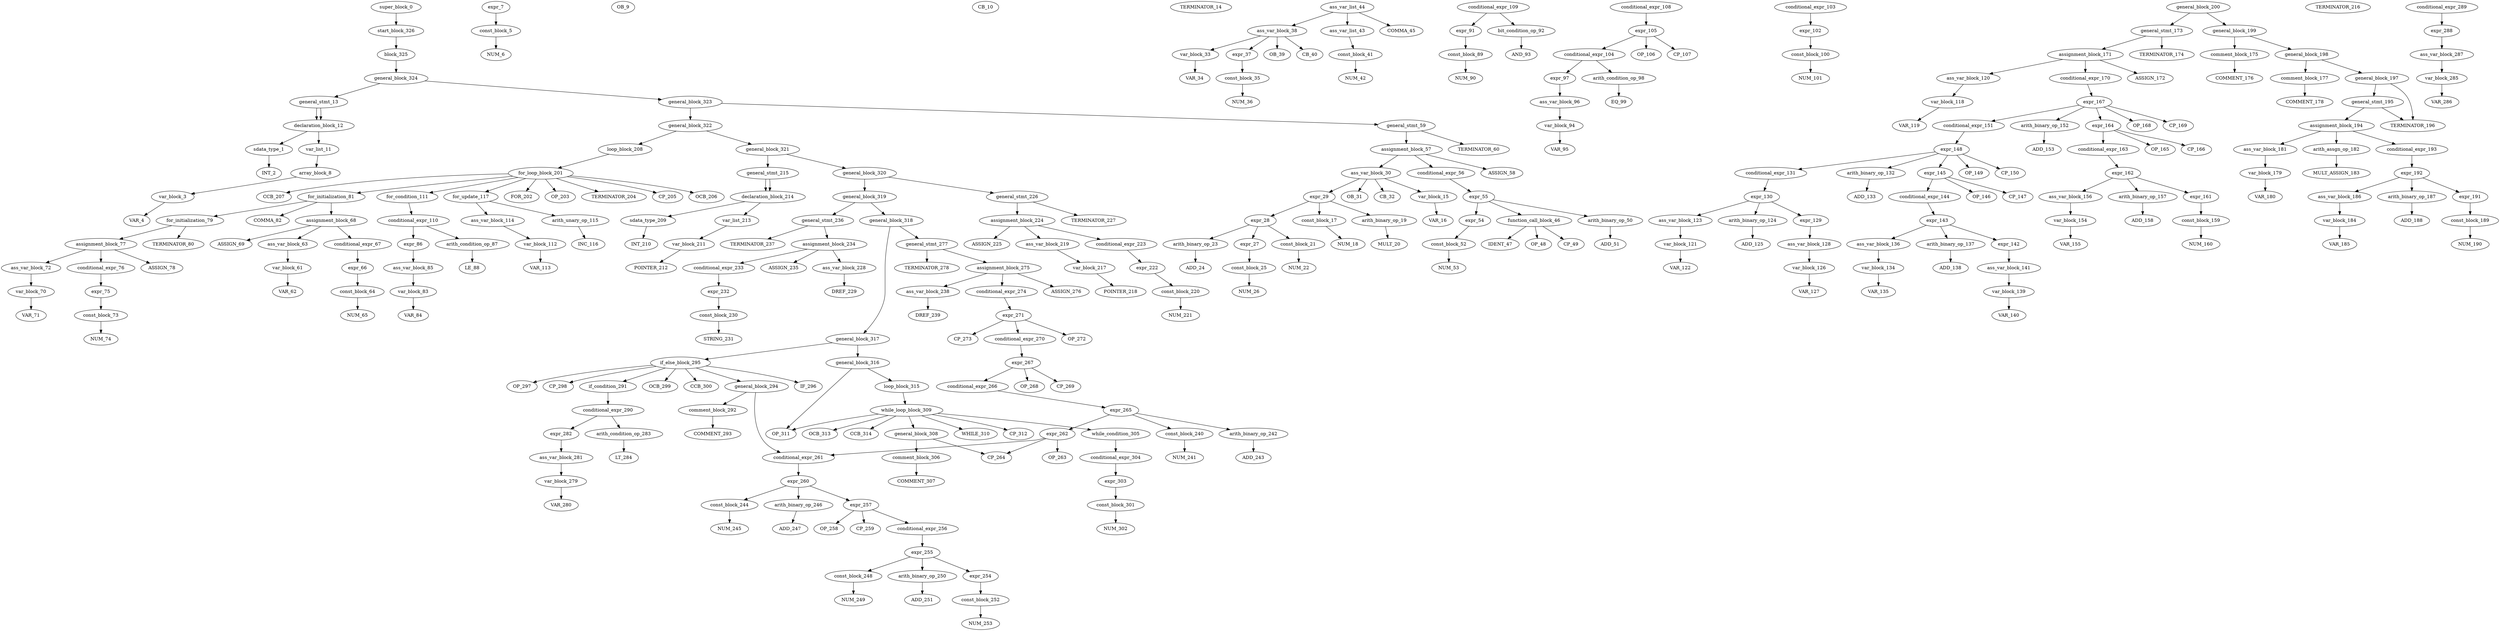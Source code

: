 digraph G {
	super_block_0 -> start_block_326 [key=320];
sdata_type_1 -> INT_2 [key=0];
var_block_3 -> VAR_4 [key=1];
const_block_5 -> NUM_6 [key=2];
expr_7 -> const_block_5 [key=3];
array_block_8 -> var_block_3 [key=4];
OB_9;
CB_10;
var_list_11 -> array_block_8 [key=5];
declaration_block_12 -> sdata_type_1 [key=6];
declaration_block_12 -> var_list_11 [key=7];
general_stmt_13 -> declaration_block_12 [key=8];
general_stmt_13 -> declaration_block_12 [key=9];
TERMINATOR_14;
var_block_15 -> VAR_16 [key=10];
const_block_17 -> NUM_18 [key=11];
arith_binary_op_19 -> MULT_20 [key=12];
const_block_21 -> NUM_22 [key=13];
arith_binary_op_23 -> ADD_24 [key=14];
const_block_25 -> NUM_26 [key=15];
expr_27 -> const_block_25 [key=16];
expr_28 -> const_block_21 [key=17];
expr_28 -> arith_binary_op_23 [key=18];
expr_28 -> expr_27 [key=19];
expr_29 -> const_block_17 [key=20];
expr_29 -> arith_binary_op_19 [key=21];
expr_29 -> expr_28 [key=22];
ass_var_block_30 -> var_block_15 [key=23];
ass_var_block_30 -> expr_29 [key=25];
ass_var_block_30 -> OB_31 [key=24];
ass_var_block_30 -> CB_32 [key=26];
var_block_33 -> VAR_34 [key=27];
const_block_35 -> NUM_36 [key=28];
expr_37 -> const_block_35 [key=29];
ass_var_block_38 -> var_block_33 [key=30];
ass_var_block_38 -> expr_37 [key=32];
ass_var_block_38 -> OB_39 [key=31];
ass_var_block_38 -> CB_40 [key=33];
const_block_41 -> NUM_42 [key=34];
ass_var_list_43 -> const_block_41 [key=35];
ass_var_list_44 -> ass_var_block_38 [key=36];
ass_var_list_44 -> ass_var_list_43 [key=38];
ass_var_list_44 -> COMMA_45 [key=37];
function_call_block_46 -> IDENT_47 [key=39];
function_call_block_46 -> OP_48 [key=40];
function_call_block_46 -> CP_49 [key=41];
arith_binary_op_50 -> ADD_51 [key=42];
const_block_52 -> NUM_53 [key=43];
expr_54 -> const_block_52 [key=44];
expr_55 -> function_call_block_46 [key=45];
expr_55 -> arith_binary_op_50 [key=46];
expr_55 -> expr_54 [key=47];
conditional_expr_56 -> expr_55 [key=48];
assignment_block_57 -> ass_var_block_30 [key=49];
assignment_block_57 -> conditional_expr_56 [key=51];
assignment_block_57 -> ASSIGN_58 [key=50];
general_stmt_59 -> assignment_block_57 [key=52];
general_stmt_59 -> TERMINATOR_60 [key=53];
var_block_61 -> VAR_62 [key=54];
ass_var_block_63 -> var_block_61 [key=55];
const_block_64 -> NUM_65 [key=56];
expr_66 -> const_block_64 [key=57];
conditional_expr_67 -> expr_66 [key=58];
assignment_block_68 -> ass_var_block_63 [key=59];
assignment_block_68 -> conditional_expr_67 [key=61];
assignment_block_68 -> ASSIGN_69 [key=60];
var_block_70 -> VAR_71 [key=62];
ass_var_block_72 -> var_block_70 [key=63];
const_block_73 -> NUM_74 [key=64];
expr_75 -> const_block_73 [key=65];
conditional_expr_76 -> expr_75 [key=66];
assignment_block_77 -> ass_var_block_72 [key=67];
assignment_block_77 -> conditional_expr_76 [key=69];
assignment_block_77 -> ASSIGN_78 [key=68];
for_initialization_79 -> assignment_block_77 [key=70];
for_initialization_79 -> TERMINATOR_80 [key=71];
for_initialization_81 -> assignment_block_68 [key=72];
for_initialization_81 -> for_initialization_79 [key=74];
for_initialization_81 -> COMMA_82 [key=73];
var_block_83 -> VAR_84 [key=75];
ass_var_block_85 -> var_block_83 [key=76];
expr_86 -> ass_var_block_85 [key=77];
arith_condition_op_87 -> LE_88 [key=78];
const_block_89 -> NUM_90 [key=79];
expr_91 -> const_block_89 [key=80];
bit_condition_op_92 -> AND_93 [key=81];
var_block_94 -> VAR_95 [key=82];
ass_var_block_96 -> var_block_94 [key=83];
expr_97 -> ass_var_block_96 [key=84];
arith_condition_op_98 -> EQ_99 [key=85];
const_block_100 -> NUM_101 [key=86];
expr_102 -> const_block_100 [key=87];
conditional_expr_103 -> expr_102 [key=88];
conditional_expr_104 -> expr_97 [key=89];
conditional_expr_104 -> arith_condition_op_98 [key=90];
expr_105 -> conditional_expr_104 [key=92];
expr_105 -> OP_106 [key=91];
expr_105 -> CP_107 [key=93];
conditional_expr_108 -> expr_105 [key=94];
conditional_expr_109 -> expr_91 [key=95];
conditional_expr_109 -> bit_condition_op_92 [key=96];
conditional_expr_110 -> expr_86 [key=97];
conditional_expr_110 -> arith_condition_op_87 [key=98];
for_condition_111 -> conditional_expr_110 [key=99];
var_block_112 -> VAR_113 [key=100];
ass_var_block_114 -> var_block_112 [key=101];
arith_unary_op_115 -> INC_116 [key=102];
for_update_117 -> ass_var_block_114 [key=103];
for_update_117 -> arith_unary_op_115 [key=104];
var_block_118 -> VAR_119 [key=105];
ass_var_block_120 -> var_block_118 [key=106];
var_block_121 -> VAR_122 [key=107];
ass_var_block_123 -> var_block_121 [key=108];
arith_binary_op_124 -> ADD_125 [key=109];
var_block_126 -> VAR_127 [key=110];
ass_var_block_128 -> var_block_126 [key=111];
expr_129 -> ass_var_block_128 [key=112];
expr_130 -> ass_var_block_123 [key=113];
expr_130 -> arith_binary_op_124 [key=114];
expr_130 -> expr_129 [key=115];
conditional_expr_131 -> expr_130 [key=116];
arith_binary_op_132 -> ADD_133 [key=117];
var_block_134 -> VAR_135 [key=118];
ass_var_block_136 -> var_block_134 [key=119];
arith_binary_op_137 -> ADD_138 [key=120];
var_block_139 -> VAR_140 [key=121];
ass_var_block_141 -> var_block_139 [key=122];
expr_142 -> ass_var_block_141 [key=123];
expr_143 -> ass_var_block_136 [key=124];
expr_143 -> arith_binary_op_137 [key=125];
expr_143 -> expr_142 [key=126];
conditional_expr_144 -> expr_143 [key=127];
expr_145 -> conditional_expr_144 [key=129];
expr_145 -> OP_146 [key=128];
expr_145 -> CP_147 [key=130];
expr_148 -> conditional_expr_131 [key=132];
expr_148 -> arith_binary_op_132 [key=134];
expr_148 -> expr_145 [key=135];
expr_148 -> OP_149 [key=131];
expr_148 -> CP_150 [key=133];
conditional_expr_151 -> expr_148 [key=136];
arith_binary_op_152 -> ADD_153 [key=137];
var_block_154 -> VAR_155 [key=138];
ass_var_block_156 -> var_block_154 [key=139];
arith_binary_op_157 -> ADD_158 [key=140];
const_block_159 -> NUM_160 [key=141];
expr_161 -> const_block_159 [key=142];
expr_162 -> ass_var_block_156 [key=143];
expr_162 -> arith_binary_op_157 [key=144];
expr_162 -> expr_161 [key=145];
conditional_expr_163 -> expr_162 [key=146];
expr_164 -> conditional_expr_163 [key=148];
expr_164 -> OP_165 [key=147];
expr_164 -> CP_166 [key=149];
expr_167 -> conditional_expr_151 [key=151];
expr_167 -> arith_binary_op_152 [key=153];
expr_167 -> expr_164 [key=154];
expr_167 -> OP_168 [key=150];
expr_167 -> CP_169 [key=152];
conditional_expr_170 -> expr_167 [key=155];
assignment_block_171 -> ass_var_block_120 [key=156];
assignment_block_171 -> conditional_expr_170 [key=158];
assignment_block_171 -> ASSIGN_172 [key=157];
general_stmt_173 -> assignment_block_171 [key=159];
general_stmt_173 -> TERMINATOR_174 [key=160];
comment_block_175 -> COMMENT_176 [key=161];
comment_block_177 -> COMMENT_178 [key=162];
var_block_179 -> VAR_180 [key=163];
ass_var_block_181 -> var_block_179 [key=164];
arith_assgn_op_182 -> MULT_ASSIGN_183 [key=165];
var_block_184 -> VAR_185 [key=166];
ass_var_block_186 -> var_block_184 [key=167];
arith_binary_op_187 -> ADD_188 [key=168];
const_block_189 -> NUM_190 [key=169];
expr_191 -> const_block_189 [key=170];
expr_192 -> ass_var_block_186 [key=171];
expr_192 -> arith_binary_op_187 [key=172];
expr_192 -> expr_191 [key=173];
conditional_expr_193 -> expr_192 [key=174];
assignment_block_194 -> ass_var_block_181 [key=175];
assignment_block_194 -> arith_assgn_op_182 [key=176];
assignment_block_194 -> conditional_expr_193 [key=177];
general_stmt_195 -> assignment_block_194 [key=178];
general_stmt_195 -> TERMINATOR_196 [key=179];
general_block_197 -> general_stmt_195 [key=180];
general_block_197 -> TERMINATOR_196 [key=181];
general_block_198 -> comment_block_177 [key=182];
general_block_198 -> general_block_197 [key=183];
general_block_199 -> comment_block_175 [key=184];
general_block_199 -> general_block_198 [key=185];
general_block_200 -> general_stmt_173 [key=186];
general_block_200 -> general_block_199 [key=187];
for_loop_block_201 -> for_initialization_81 [key=190];
for_loop_block_201 -> for_condition_111 [key=191];
for_loop_block_201 -> for_update_117 [key=193];
for_loop_block_201 -> FOR_202 [key=188];
for_loop_block_201 -> OP_203 [key=189];
for_loop_block_201 -> TERMINATOR_204 [key=192];
for_loop_block_201 -> CP_205 [key=194];
for_loop_block_201 -> OCB_206 [key=195];
for_loop_block_201 -> CCB_207 [key=196];
loop_block_208 -> for_loop_block_201 [key=197];
sdata_type_209 -> INT_210 [key=198];
var_block_211 -> POINTER_212 [key=199];
var_list_213 -> var_block_211 [key=200];
declaration_block_214 -> sdata_type_209 [key=201];
declaration_block_214 -> var_list_213 [key=202];
general_stmt_215 -> declaration_block_214 [key=203];
general_stmt_215 -> declaration_block_214 [key=204];
TERMINATOR_216;
var_block_217 -> POINTER_218 [key=205];
ass_var_block_219 -> var_block_217 [key=206];
const_block_220 -> NUM_221 [key=207];
expr_222 -> const_block_220 [key=208];
conditional_expr_223 -> expr_222 [key=209];
assignment_block_224 -> ass_var_block_219 [key=210];
assignment_block_224 -> conditional_expr_223 [key=212];
assignment_block_224 -> ASSIGN_225 [key=211];
general_stmt_226 -> assignment_block_224 [key=213];
general_stmt_226 -> TERMINATOR_227 [key=214];
ass_var_block_228 -> DREF_229 [key=215];
const_block_230 -> STRING_231 [key=216];
expr_232 -> const_block_230 [key=217];
conditional_expr_233 -> expr_232 [key=218];
assignment_block_234 -> ass_var_block_228 [key=219];
assignment_block_234 -> conditional_expr_233 [key=221];
assignment_block_234 -> ASSIGN_235 [key=220];
general_stmt_236 -> assignment_block_234 [key=222];
general_stmt_236 -> TERMINATOR_237 [key=223];
ass_var_block_238 -> DREF_239 [key=224];
const_block_240 -> NUM_241 [key=225];
arith_binary_op_242 -> ADD_243 [key=226];
const_block_244 -> NUM_245 [key=227];
arith_binary_op_246 -> ADD_247 [key=228];
const_block_248 -> NUM_249 [key=229];
arith_binary_op_250 -> ADD_251 [key=230];
const_block_252 -> NUM_253 [key=231];
expr_254 -> const_block_252 [key=232];
expr_255 -> const_block_248 [key=233];
expr_255 -> arith_binary_op_250 [key=234];
expr_255 -> expr_254 [key=235];
conditional_expr_256 -> expr_255 [key=236];
expr_257 -> conditional_expr_256 [key=238];
expr_257 -> OP_258 [key=237];
expr_257 -> CP_259 [key=239];
expr_260 -> const_block_244 [key=240];
expr_260 -> arith_binary_op_246 [key=241];
expr_260 -> expr_257 [key=242];
conditional_expr_261 -> expr_260 [key=243];
expr_262 -> conditional_expr_261 [key=245];
expr_262 -> OP_263 [key=244];
expr_262 -> CP_264 [key=246];
expr_265 -> const_block_240 [key=247];
expr_265 -> arith_binary_op_242 [key=248];
expr_265 -> expr_262 [key=249];
conditional_expr_266 -> expr_265 [key=250];
expr_267 -> conditional_expr_266 [key=252];
expr_267 -> OP_268 [key=251];
expr_267 -> CP_269 [key=253];
conditional_expr_270 -> expr_267 [key=254];
expr_271 -> conditional_expr_270 [key=256];
expr_271 -> OP_272 [key=255];
expr_271 -> CP_273 [key=257];
conditional_expr_274 -> expr_271 [key=258];
assignment_block_275 -> ass_var_block_238 [key=259];
assignment_block_275 -> conditional_expr_274 [key=261];
assignment_block_275 -> ASSIGN_276 [key=260];
general_stmt_277 -> assignment_block_275 [key=262];
general_stmt_277 -> TERMINATOR_278 [key=263];
var_block_279 -> VAR_280 [key=264];
ass_var_block_281 -> var_block_279 [key=265];
expr_282 -> ass_var_block_281 [key=266];
arith_condition_op_283 -> LT_284 [key=267];
var_block_285 -> VAR_286 [key=268];
ass_var_block_287 -> var_block_285 [key=269];
expr_288 -> ass_var_block_287 [key=270];
conditional_expr_289 -> expr_288 [key=271];
conditional_expr_290 -> expr_282 [key=272];
conditional_expr_290 -> arith_condition_op_283 [key=273];
if_condition_291 -> conditional_expr_290 [key=274];
comment_block_292 -> COMMENT_293 [key=275];
general_block_294 -> conditional_expr_261 [key=277];
general_block_294 -> comment_block_292 [key=276];
if_else_block_295 -> if_condition_291 [key=280];
if_else_block_295 -> general_block_294 [key=283];
if_else_block_295 -> IF_296 [key=278];
if_else_block_295 -> OP_297 [key=279];
if_else_block_295 -> CP_298 [key=281];
if_else_block_295 -> OCB_299 [key=282];
if_else_block_295 -> CCB_300 [key=284];
const_block_301 -> NUM_302 [key=285];
expr_303 -> const_block_301 [key=286];
conditional_expr_304 -> expr_303 [key=287];
while_condition_305 -> conditional_expr_304 [key=288];
comment_block_306 -> COMMENT_307 [key=289];
general_block_308 -> CP_264 [key=291];
general_block_308 -> comment_block_306 [key=290];
while_loop_block_309 -> while_condition_305 [key=294];
while_loop_block_309 -> general_block_308 [key=297];
while_loop_block_309 -> WHILE_310 [key=292];
while_loop_block_309 -> OP_311 [key=293];
while_loop_block_309 -> CP_312 [key=295];
while_loop_block_309 -> OCB_313 [key=296];
while_loop_block_309 -> CCB_314 [key=298];
loop_block_315 -> while_loop_block_309 [key=299];
general_block_316 -> OP_311 [key=301];
general_block_316 -> loop_block_315 [key=300];
general_block_317 -> if_else_block_295 [key=302];
general_block_317 -> general_block_316 [key=303];
general_block_318 -> general_stmt_277 [key=304];
general_block_318 -> general_block_317 [key=305];
general_block_319 -> general_stmt_236 [key=306];
general_block_319 -> general_block_318 [key=307];
general_block_320 -> general_stmt_226 [key=308];
general_block_320 -> general_block_319 [key=309];
general_block_321 -> general_stmt_215 [key=310];
general_block_321 -> general_block_320 [key=311];
general_block_322 -> loop_block_208 [key=312];
general_block_322 -> general_block_321 [key=313];
general_block_323 -> general_stmt_59 [key=314];
general_block_323 -> general_block_322 [key=315];
general_block_324 -> general_stmt_13 [key=316];
general_block_324 -> general_block_323 [key=317];
block_325 -> general_block_324 [key=318];
start_block_326 -> block_325 [key=319];
}
